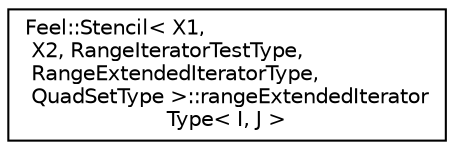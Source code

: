 digraph "Graphical Class Hierarchy"
{
 // LATEX_PDF_SIZE
  edge [fontname="Helvetica",fontsize="10",labelfontname="Helvetica",labelfontsize="10"];
  node [fontname="Helvetica",fontsize="10",shape=record];
  rankdir="LR";
  Node0 [label="Feel::Stencil\< X1,\l X2, RangeIteratorTestType,\l RangeExtendedIteratorType,\l QuadSetType \>::rangeExtendedIterator\lType\< I, J \>",height=0.2,width=0.4,color="black", fillcolor="white", style="filled",URL="$structFeel_1_1Stencil_1_1rangeExtendedIteratorType.html",tooltip=" "];
}
